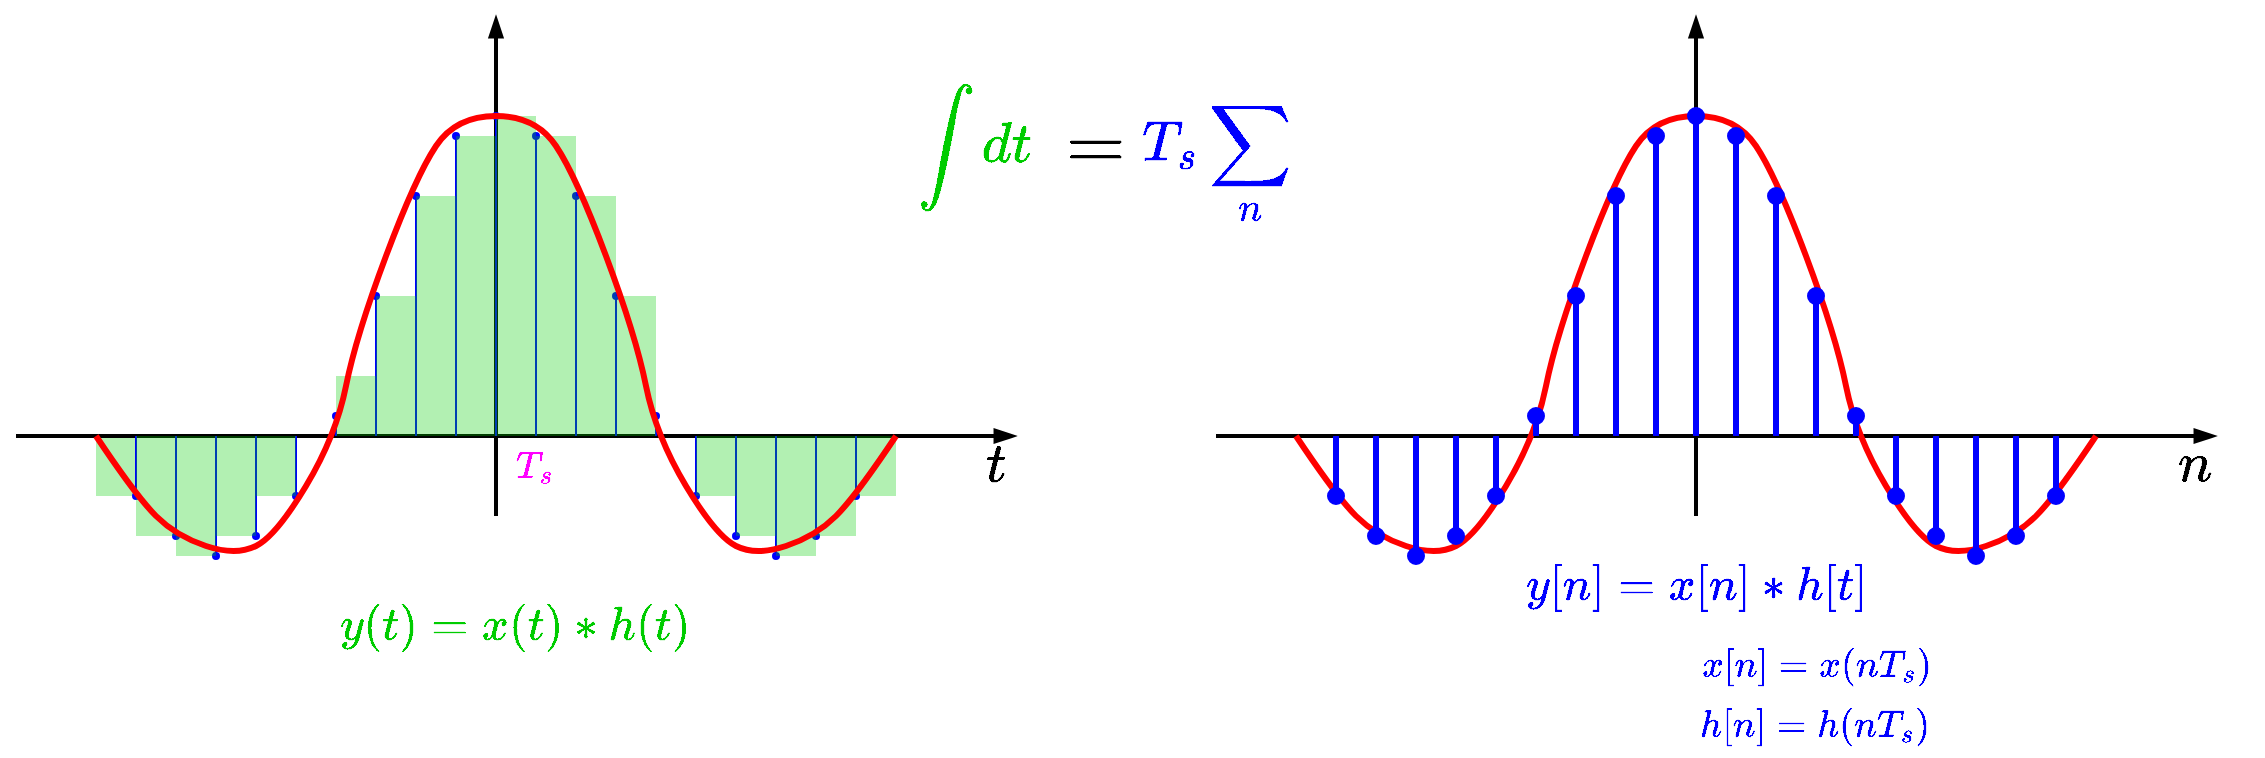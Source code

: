 <mxfile version="28.0.6">
  <diagram name="Page-1" id="iw7caXtn3NFkWfniOaT9">
    <mxGraphModel dx="1677" dy="2103" grid="1" gridSize="10" guides="1" tooltips="1" connect="1" arrows="1" fold="1" page="1" pageScale="1" pageWidth="850" pageHeight="1100" math="1" shadow="0">
      <root>
        <mxCell id="0" />
        <mxCell id="1" parent="0" />
        <mxCell id="Ta42sJbfAk6aiund59AM-14" value="" style="endArrow=blockThin;html=1;rounded=0;endFill=1;strokeWidth=2;" edge="1" parent="1">
          <mxGeometry width="50" height="50" relative="1" as="geometry">
            <mxPoint x="620" y="160" as="sourcePoint" />
            <mxPoint x="1120" y="160" as="targetPoint" />
          </mxGeometry>
        </mxCell>
        <mxCell id="Ta42sJbfAk6aiund59AM-15" value="" style="endArrow=blockThin;html=1;rounded=0;endFill=1;strokeWidth=2;" edge="1" parent="1">
          <mxGeometry width="50" height="50" relative="1" as="geometry">
            <mxPoint x="860" y="200" as="sourcePoint" />
            <mxPoint x="860" y="-50" as="targetPoint" />
          </mxGeometry>
        </mxCell>
        <mxCell id="Ta42sJbfAk6aiund59AM-16" value="" style="curved=1;endArrow=none;html=1;rounded=0;endFill=0;strokeWidth=3;strokeColor=#FF0000;" edge="1" parent="1">
          <mxGeometry width="50" height="50" relative="1" as="geometry">
            <mxPoint x="860" as="sourcePoint" />
            <mxPoint x="1060" y="160" as="targetPoint" />
            <Array as="points">
              <mxPoint x="880" />
              <mxPoint x="900" y="30" />
              <mxPoint x="930" y="110" />
              <mxPoint x="940" y="160" />
              <mxPoint x="970" y="210" />
              <mxPoint x="990" y="220" />
              <mxPoint x="1020" y="210" />
              <mxPoint x="1040" y="190" />
            </Array>
          </mxGeometry>
        </mxCell>
        <mxCell id="Ta42sJbfAk6aiund59AM-17" value="" style="curved=1;endArrow=none;html=1;rounded=0;endFill=0;strokeWidth=3;strokeColor=#FF0000;" edge="1" parent="1">
          <mxGeometry width="50" height="50" relative="1" as="geometry">
            <mxPoint x="860" as="sourcePoint" />
            <mxPoint x="660" y="160" as="targetPoint" />
            <Array as="points">
              <mxPoint x="840" />
              <mxPoint x="820" y="30" />
              <mxPoint x="790" y="110" />
              <mxPoint x="780" y="160" />
              <mxPoint x="750" y="210" />
              <mxPoint x="730" y="220" />
              <mxPoint x="700" y="210" />
              <mxPoint x="680" y="190" />
            </Array>
          </mxGeometry>
        </mxCell>
        <mxCell id="Ta42sJbfAk6aiund59AM-23" value="" style="endArrow=oval;html=1;rounded=0;strokeColor=#0000FF;endFill=1;strokeWidth=3;" edge="1" parent="1">
          <mxGeometry width="50" height="50" relative="1" as="geometry">
            <mxPoint x="680" y="160" as="sourcePoint" />
            <mxPoint x="680" y="190" as="targetPoint" />
          </mxGeometry>
        </mxCell>
        <mxCell id="Ta42sJbfAk6aiund59AM-24" value="" style="endArrow=oval;html=1;rounded=0;strokeColor=#0000FF;endFill=1;strokeWidth=3;" edge="1" parent="1">
          <mxGeometry width="50" height="50" relative="1" as="geometry">
            <mxPoint x="700" y="160" as="sourcePoint" />
            <mxPoint x="700" y="210" as="targetPoint" />
          </mxGeometry>
        </mxCell>
        <mxCell id="Ta42sJbfAk6aiund59AM-25" value="" style="endArrow=oval;html=1;rounded=0;strokeColor=#0000FF;endFill=1;strokeWidth=3;" edge="1" parent="1">
          <mxGeometry width="50" height="50" relative="1" as="geometry">
            <mxPoint x="720" y="160" as="sourcePoint" />
            <mxPoint x="720" y="220" as="targetPoint" />
          </mxGeometry>
        </mxCell>
        <mxCell id="Ta42sJbfAk6aiund59AM-26" value="" style="endArrow=oval;html=1;rounded=0;strokeColor=#0000FF;endFill=1;strokeWidth=3;" edge="1" parent="1">
          <mxGeometry width="50" height="50" relative="1" as="geometry">
            <mxPoint x="740" y="160" as="sourcePoint" />
            <mxPoint x="740" y="210" as="targetPoint" />
          </mxGeometry>
        </mxCell>
        <mxCell id="Ta42sJbfAk6aiund59AM-28" value="" style="endArrow=oval;html=1;rounded=0;strokeColor=#0000FF;endFill=1;strokeWidth=3;" edge="1" parent="1">
          <mxGeometry width="50" height="50" relative="1" as="geometry">
            <mxPoint x="760" y="160" as="sourcePoint" />
            <mxPoint x="760" y="190" as="targetPoint" />
          </mxGeometry>
        </mxCell>
        <mxCell id="Ta42sJbfAk6aiund59AM-29" value="" style="endArrow=oval;html=1;rounded=0;strokeColor=#0000FF;endFill=1;strokeWidth=3;" edge="1" parent="1">
          <mxGeometry width="50" height="50" relative="1" as="geometry">
            <mxPoint x="800" y="160" as="sourcePoint" />
            <mxPoint x="800" y="90" as="targetPoint" />
          </mxGeometry>
        </mxCell>
        <mxCell id="Ta42sJbfAk6aiund59AM-30" value="" style="endArrow=oval;html=1;rounded=0;strokeColor=#0000FF;endFill=1;strokeWidth=3;" edge="1" parent="1">
          <mxGeometry width="50" height="50" relative="1" as="geometry">
            <mxPoint x="780" y="160" as="sourcePoint" />
            <mxPoint x="780" y="150" as="targetPoint" />
          </mxGeometry>
        </mxCell>
        <mxCell id="Ta42sJbfAk6aiund59AM-31" value="" style="endArrow=oval;html=1;rounded=0;strokeColor=#0000FF;endFill=1;strokeWidth=3;" edge="1" parent="1">
          <mxGeometry width="50" height="50" relative="1" as="geometry">
            <mxPoint x="820" y="160" as="sourcePoint" />
            <mxPoint x="820" y="40" as="targetPoint" />
          </mxGeometry>
        </mxCell>
        <mxCell id="Ta42sJbfAk6aiund59AM-32" value="" style="endArrow=oval;html=1;rounded=0;strokeColor=#0000FF;endFill=1;strokeWidth=3;" edge="1" parent="1">
          <mxGeometry width="50" height="50" relative="1" as="geometry">
            <mxPoint x="840" y="160" as="sourcePoint" />
            <mxPoint x="840" y="10" as="targetPoint" />
          </mxGeometry>
        </mxCell>
        <mxCell id="Ta42sJbfAk6aiund59AM-33" value="" style="endArrow=oval;html=1;rounded=0;strokeColor=#0000FF;endFill=1;strokeWidth=3;" edge="1" parent="1">
          <mxGeometry width="50" height="50" relative="1" as="geometry">
            <mxPoint x="860" y="160" as="sourcePoint" />
            <mxPoint x="860" as="targetPoint" />
          </mxGeometry>
        </mxCell>
        <mxCell id="Ta42sJbfAk6aiund59AM-56" value="" style="rounded=0;whiteSpace=wrap;html=1;fillColor=#00CC00;strokeColor=none;opacity=30;" vertex="1" parent="1">
          <mxGeometry x="60" y="160" width="20" height="30" as="geometry" />
        </mxCell>
        <mxCell id="Ta42sJbfAk6aiund59AM-35" value="" style="endArrow=oval;html=1;rounded=0;strokeColor=#0000FF;endFill=1;strokeWidth=3;" edge="1" parent="1">
          <mxGeometry width="50" height="50" relative="1" as="geometry">
            <mxPoint x="1040.0" y="160" as="sourcePoint" />
            <mxPoint x="1040.0" y="190" as="targetPoint" />
          </mxGeometry>
        </mxCell>
        <mxCell id="Ta42sJbfAk6aiund59AM-36" value="" style="endArrow=oval;html=1;rounded=0;strokeColor=#0000FF;endFill=1;strokeWidth=3;" edge="1" parent="1">
          <mxGeometry width="50" height="50" relative="1" as="geometry">
            <mxPoint x="1020.0" y="160" as="sourcePoint" />
            <mxPoint x="1020.0" y="210" as="targetPoint" />
          </mxGeometry>
        </mxCell>
        <mxCell id="Ta42sJbfAk6aiund59AM-37" value="" style="endArrow=oval;html=1;rounded=0;strokeColor=#0000FF;endFill=1;strokeWidth=3;" edge="1" parent="1">
          <mxGeometry width="50" height="50" relative="1" as="geometry">
            <mxPoint x="1000.0" y="160" as="sourcePoint" />
            <mxPoint x="1000.0" y="220" as="targetPoint" />
          </mxGeometry>
        </mxCell>
        <mxCell id="Ta42sJbfAk6aiund59AM-38" value="" style="endArrow=oval;html=1;rounded=0;strokeColor=#0000FF;endFill=1;strokeWidth=3;" edge="1" parent="1">
          <mxGeometry width="50" height="50" relative="1" as="geometry">
            <mxPoint x="980.0" y="160" as="sourcePoint" />
            <mxPoint x="980.0" y="210" as="targetPoint" />
          </mxGeometry>
        </mxCell>
        <mxCell id="Ta42sJbfAk6aiund59AM-39" value="" style="endArrow=oval;html=1;rounded=0;strokeColor=#0000FF;endFill=1;strokeWidth=3;" edge="1" parent="1">
          <mxGeometry width="50" height="50" relative="1" as="geometry">
            <mxPoint x="960.0" y="160" as="sourcePoint" />
            <mxPoint x="960.0" y="190" as="targetPoint" />
          </mxGeometry>
        </mxCell>
        <mxCell id="Ta42sJbfAk6aiund59AM-40" value="" style="endArrow=oval;html=1;rounded=0;strokeColor=#0000FF;endFill=1;strokeWidth=3;" edge="1" parent="1">
          <mxGeometry width="50" height="50" relative="1" as="geometry">
            <mxPoint x="920.0" y="160" as="sourcePoint" />
            <mxPoint x="920.0" y="90" as="targetPoint" />
          </mxGeometry>
        </mxCell>
        <mxCell id="Ta42sJbfAk6aiund59AM-41" value="" style="endArrow=oval;html=1;rounded=0;strokeColor=#0000FF;endFill=1;strokeWidth=3;" edge="1" parent="1">
          <mxGeometry width="50" height="50" relative="1" as="geometry">
            <mxPoint x="940.0" y="160" as="sourcePoint" />
            <mxPoint x="940.0" y="150" as="targetPoint" />
          </mxGeometry>
        </mxCell>
        <mxCell id="Ta42sJbfAk6aiund59AM-42" value="" style="endArrow=oval;html=1;rounded=0;strokeColor=#0000FF;endFill=1;strokeWidth=3;" edge="1" parent="1">
          <mxGeometry width="50" height="50" relative="1" as="geometry">
            <mxPoint x="900.0" y="160" as="sourcePoint" />
            <mxPoint x="900.0" y="40" as="targetPoint" />
          </mxGeometry>
        </mxCell>
        <mxCell id="Ta42sJbfAk6aiund59AM-43" value="" style="endArrow=oval;html=1;rounded=0;strokeColor=#0000FF;endFill=1;strokeWidth=3;" edge="1" parent="1">
          <mxGeometry width="50" height="50" relative="1" as="geometry">
            <mxPoint x="880.0" y="160" as="sourcePoint" />
            <mxPoint x="880.0" y="10" as="targetPoint" />
          </mxGeometry>
        </mxCell>
        <mxCell id="Ta42sJbfAk6aiund59AM-57" value="" style="endArrow=blockThin;html=1;rounded=0;endFill=1;strokeWidth=2;" edge="1" parent="1">
          <mxGeometry width="50" height="50" relative="1" as="geometry">
            <mxPoint x="20" y="160" as="sourcePoint" />
            <mxPoint x="520" y="160" as="targetPoint" />
          </mxGeometry>
        </mxCell>
        <mxCell id="Ta42sJbfAk6aiund59AM-58" value="" style="endArrow=blockThin;html=1;rounded=0;endFill=1;strokeWidth=2;" edge="1" parent="1">
          <mxGeometry width="50" height="50" relative="1" as="geometry">
            <mxPoint x="260" y="200" as="sourcePoint" />
            <mxPoint x="260" y="-50" as="targetPoint" />
          </mxGeometry>
        </mxCell>
        <mxCell id="Ta42sJbfAk6aiund59AM-61" value="" style="endArrow=oval;html=1;rounded=0;strokeColor=#0000FF;endFill=1;strokeWidth=1;endSize=3;" edge="1" parent="1">
          <mxGeometry width="50" height="50" relative="1" as="geometry">
            <mxPoint x="80" y="160" as="sourcePoint" />
            <mxPoint x="80" y="190" as="targetPoint" />
          </mxGeometry>
        </mxCell>
        <mxCell id="Ta42sJbfAk6aiund59AM-62" value="" style="endArrow=oval;html=1;rounded=0;strokeColor=#0000FF;endFill=1;strokeWidth=1;endSize=3;" edge="1" parent="1">
          <mxGeometry width="50" height="50" relative="1" as="geometry">
            <mxPoint x="100" y="160" as="sourcePoint" />
            <mxPoint x="100" y="210" as="targetPoint" />
          </mxGeometry>
        </mxCell>
        <mxCell id="Ta42sJbfAk6aiund59AM-63" value="" style="endArrow=oval;html=1;rounded=0;strokeColor=#0000FF;endFill=1;strokeWidth=1;endSize=3;" edge="1" parent="1">
          <mxGeometry width="50" height="50" relative="1" as="geometry">
            <mxPoint x="120" y="160" as="sourcePoint" />
            <mxPoint x="120" y="220" as="targetPoint" />
          </mxGeometry>
        </mxCell>
        <mxCell id="Ta42sJbfAk6aiund59AM-64" value="" style="endArrow=oval;html=1;rounded=0;strokeColor=#0000FF;endFill=1;strokeWidth=1;endSize=3;" edge="1" parent="1">
          <mxGeometry width="50" height="50" relative="1" as="geometry">
            <mxPoint x="140" y="160" as="sourcePoint" />
            <mxPoint x="140" y="210" as="targetPoint" />
          </mxGeometry>
        </mxCell>
        <mxCell id="Ta42sJbfAk6aiund59AM-65" value="" style="endArrow=oval;html=1;rounded=0;strokeColor=#0000FF;endFill=1;strokeWidth=1;endSize=3;" edge="1" parent="1">
          <mxGeometry width="50" height="50" relative="1" as="geometry">
            <mxPoint x="160" y="160" as="sourcePoint" />
            <mxPoint x="160" y="190" as="targetPoint" />
          </mxGeometry>
        </mxCell>
        <mxCell id="Ta42sJbfAk6aiund59AM-66" value="" style="endArrow=oval;html=1;rounded=0;strokeColor=#0000FF;endFill=1;strokeWidth=1;endSize=3;" edge="1" parent="1">
          <mxGeometry width="50" height="50" relative="1" as="geometry">
            <mxPoint x="200" y="160" as="sourcePoint" />
            <mxPoint x="200" y="90" as="targetPoint" />
          </mxGeometry>
        </mxCell>
        <mxCell id="Ta42sJbfAk6aiund59AM-67" value="" style="endArrow=oval;html=1;rounded=0;strokeColor=#0000FF;endFill=1;strokeWidth=1;endSize=3;" edge="1" parent="1">
          <mxGeometry width="50" height="50" relative="1" as="geometry">
            <mxPoint x="180" y="160" as="sourcePoint" />
            <mxPoint x="180" y="150" as="targetPoint" />
          </mxGeometry>
        </mxCell>
        <mxCell id="Ta42sJbfAk6aiund59AM-68" value="" style="endArrow=oval;html=1;rounded=0;strokeColor=#0000FF;endFill=1;strokeWidth=1;endSize=3;" edge="1" parent="1">
          <mxGeometry width="50" height="50" relative="1" as="geometry">
            <mxPoint x="220" y="160" as="sourcePoint" />
            <mxPoint x="220" y="40" as="targetPoint" />
          </mxGeometry>
        </mxCell>
        <mxCell id="Ta42sJbfAk6aiund59AM-69" value="" style="endArrow=oval;html=1;rounded=0;strokeColor=#0000FF;endFill=1;strokeWidth=1;endSize=3;" edge="1" parent="1">
          <mxGeometry width="50" height="50" relative="1" as="geometry">
            <mxPoint x="240" y="160" as="sourcePoint" />
            <mxPoint x="240" y="10" as="targetPoint" />
          </mxGeometry>
        </mxCell>
        <mxCell id="Ta42sJbfAk6aiund59AM-70" value="" style="endArrow=oval;html=1;rounded=0;strokeColor=#0000FF;endFill=1;strokeWidth=1;endSize=3;" edge="1" parent="1">
          <mxGeometry width="50" height="50" relative="1" as="geometry">
            <mxPoint x="260" y="160" as="sourcePoint" />
            <mxPoint x="260" as="targetPoint" />
          </mxGeometry>
        </mxCell>
        <mxCell id="Ta42sJbfAk6aiund59AM-71" value="" style="endArrow=oval;html=1;rounded=0;strokeColor=#0000FF;endFill=1;strokeWidth=1;endSize=3;" edge="1" parent="1">
          <mxGeometry width="50" height="50" relative="1" as="geometry">
            <mxPoint x="440.0" y="160" as="sourcePoint" />
            <mxPoint x="440.0" y="190" as="targetPoint" />
          </mxGeometry>
        </mxCell>
        <mxCell id="Ta42sJbfAk6aiund59AM-72" value="" style="endArrow=oval;html=1;rounded=0;strokeColor=#0000FF;endFill=1;strokeWidth=1;endSize=3;" edge="1" parent="1">
          <mxGeometry width="50" height="50" relative="1" as="geometry">
            <mxPoint x="420.0" y="160" as="sourcePoint" />
            <mxPoint x="420.0" y="210" as="targetPoint" />
          </mxGeometry>
        </mxCell>
        <mxCell id="Ta42sJbfAk6aiund59AM-73" value="" style="endArrow=oval;html=1;rounded=0;strokeColor=#0000FF;endFill=1;strokeWidth=1;endSize=3;" edge="1" parent="1">
          <mxGeometry width="50" height="50" relative="1" as="geometry">
            <mxPoint x="400.0" y="160" as="sourcePoint" />
            <mxPoint x="400.0" y="220" as="targetPoint" />
          </mxGeometry>
        </mxCell>
        <mxCell id="Ta42sJbfAk6aiund59AM-74" value="" style="endArrow=oval;html=1;rounded=0;strokeColor=#0000FF;endFill=1;strokeWidth=1;endSize=3;" edge="1" parent="1">
          <mxGeometry width="50" height="50" relative="1" as="geometry">
            <mxPoint x="380.0" y="160" as="sourcePoint" />
            <mxPoint x="380.0" y="210" as="targetPoint" />
          </mxGeometry>
        </mxCell>
        <mxCell id="Ta42sJbfAk6aiund59AM-75" value="" style="endArrow=oval;html=1;rounded=0;strokeColor=#0000FF;endFill=1;strokeWidth=1;endSize=3;" edge="1" parent="1">
          <mxGeometry width="50" height="50" relative="1" as="geometry">
            <mxPoint x="360.0" y="160" as="sourcePoint" />
            <mxPoint x="360.0" y="190" as="targetPoint" />
          </mxGeometry>
        </mxCell>
        <mxCell id="Ta42sJbfAk6aiund59AM-76" value="" style="endArrow=oval;html=1;rounded=0;strokeColor=#0000FF;endFill=1;strokeWidth=1;endSize=3;" edge="1" parent="1">
          <mxGeometry width="50" height="50" relative="1" as="geometry">
            <mxPoint x="320.0" y="160" as="sourcePoint" />
            <mxPoint x="320.0" y="90" as="targetPoint" />
          </mxGeometry>
        </mxCell>
        <mxCell id="Ta42sJbfAk6aiund59AM-77" value="" style="endArrow=oval;html=1;rounded=0;strokeColor=#0000FF;endFill=1;strokeWidth=1;endSize=3;" edge="1" parent="1">
          <mxGeometry width="50" height="50" relative="1" as="geometry">
            <mxPoint x="340.0" y="160" as="sourcePoint" />
            <mxPoint x="340.0" y="150" as="targetPoint" />
          </mxGeometry>
        </mxCell>
        <mxCell id="Ta42sJbfAk6aiund59AM-78" value="" style="endArrow=oval;html=1;rounded=0;strokeColor=#0000FF;endFill=1;strokeWidth=1;endSize=3;" edge="1" parent="1">
          <mxGeometry width="50" height="50" relative="1" as="geometry">
            <mxPoint x="300.0" y="160" as="sourcePoint" />
            <mxPoint x="300.0" y="40" as="targetPoint" />
          </mxGeometry>
        </mxCell>
        <mxCell id="Ta42sJbfAk6aiund59AM-79" value="" style="endArrow=oval;html=1;rounded=0;strokeColor=#0000FF;endFill=1;strokeWidth=1;endSize=3;" edge="1" parent="1">
          <mxGeometry width="50" height="50" relative="1" as="geometry">
            <mxPoint x="280.0" y="160" as="sourcePoint" />
            <mxPoint x="280.0" y="10" as="targetPoint" />
          </mxGeometry>
        </mxCell>
        <mxCell id="Ta42sJbfAk6aiund59AM-80" value="" style="rounded=0;whiteSpace=wrap;html=1;fillColor=#00CC00;strokeColor=none;opacity=30;" vertex="1" parent="1">
          <mxGeometry x="80" y="160" width="20" height="50" as="geometry" />
        </mxCell>
        <mxCell id="Ta42sJbfAk6aiund59AM-83" value="" style="rounded=0;whiteSpace=wrap;html=1;fillColor=#00CC00;strokeColor=none;opacity=30;" vertex="1" parent="1">
          <mxGeometry x="100" y="160" width="20" height="60" as="geometry" />
        </mxCell>
        <mxCell id="Ta42sJbfAk6aiund59AM-84" value="" style="rounded=0;whiteSpace=wrap;html=1;fillColor=#00CC00;strokeColor=none;opacity=30;" vertex="1" parent="1">
          <mxGeometry x="120" y="160" width="20" height="50" as="geometry" />
        </mxCell>
        <mxCell id="Ta42sJbfAk6aiund59AM-85" value="" style="rounded=0;whiteSpace=wrap;html=1;fillColor=#00CC00;strokeColor=none;opacity=30;" vertex="1" parent="1">
          <mxGeometry x="140" y="160" width="20" height="30" as="geometry" />
        </mxCell>
        <mxCell id="Ta42sJbfAk6aiund59AM-86" value="" style="rounded=0;whiteSpace=wrap;html=1;fillColor=#00CC00;strokeColor=none;opacity=30;" vertex="1" parent="1">
          <mxGeometry x="180" y="130" width="20" height="30" as="geometry" />
        </mxCell>
        <mxCell id="Ta42sJbfAk6aiund59AM-87" value="" style="rounded=0;whiteSpace=wrap;html=1;fillColor=#00CC00;strokeColor=none;opacity=30;" vertex="1" parent="1">
          <mxGeometry x="200" y="90" width="20" height="70" as="geometry" />
        </mxCell>
        <mxCell id="Ta42sJbfAk6aiund59AM-88" value="" style="rounded=0;whiteSpace=wrap;html=1;fillColor=#00CC00;strokeColor=none;opacity=30;" vertex="1" parent="1">
          <mxGeometry x="220" y="40" width="20" height="120" as="geometry" />
        </mxCell>
        <mxCell id="Ta42sJbfAk6aiund59AM-89" value="" style="rounded=0;whiteSpace=wrap;html=1;fillColor=#00CC00;strokeColor=none;opacity=30;" vertex="1" parent="1">
          <mxGeometry x="240" y="10" width="20" height="150" as="geometry" />
        </mxCell>
        <mxCell id="Ta42sJbfAk6aiund59AM-90" value="" style="rounded=0;whiteSpace=wrap;html=1;fillColor=#00CC00;strokeColor=none;opacity=30;" vertex="1" parent="1">
          <mxGeometry x="260" width="20" height="160" as="geometry" />
        </mxCell>
        <mxCell id="Ta42sJbfAk6aiund59AM-93" value="" style="rounded=0;whiteSpace=wrap;html=1;fillColor=#00CC00;strokeColor=none;opacity=30;" vertex="1" parent="1">
          <mxGeometry x="280" y="10" width="20" height="150" as="geometry" />
        </mxCell>
        <mxCell id="Ta42sJbfAk6aiund59AM-94" value="" style="rounded=0;whiteSpace=wrap;html=1;fillColor=#00CC00;strokeColor=none;opacity=30;" vertex="1" parent="1">
          <mxGeometry x="300" y="40" width="20" height="120" as="geometry" />
        </mxCell>
        <mxCell id="Ta42sJbfAk6aiund59AM-95" value="" style="rounded=0;whiteSpace=wrap;html=1;fillColor=#00CC00;strokeColor=none;opacity=30;" vertex="1" parent="1">
          <mxGeometry x="320" y="90" width="20" height="70" as="geometry" />
        </mxCell>
        <mxCell id="Ta42sJbfAk6aiund59AM-97" value="" style="rounded=0;whiteSpace=wrap;html=1;fillColor=#00CC00;strokeColor=none;opacity=30;" vertex="1" parent="1">
          <mxGeometry x="360" y="160" width="20" height="30" as="geometry" />
        </mxCell>
        <mxCell id="Ta42sJbfAk6aiund59AM-98" value="" style="rounded=0;whiteSpace=wrap;html=1;fillColor=#00CC00;strokeColor=none;opacity=30;" vertex="1" parent="1">
          <mxGeometry x="380" y="160" width="20" height="50" as="geometry" />
        </mxCell>
        <mxCell id="Ta42sJbfAk6aiund59AM-99" value="" style="rounded=0;whiteSpace=wrap;html=1;fillColor=#00CC00;strokeColor=none;opacity=30;" vertex="1" parent="1">
          <mxGeometry x="400" y="160" width="20" height="60" as="geometry" />
        </mxCell>
        <mxCell id="Ta42sJbfAk6aiund59AM-100" value="" style="rounded=0;whiteSpace=wrap;html=1;fillColor=#00CC00;strokeColor=none;opacity=30;" vertex="1" parent="1">
          <mxGeometry x="420" y="160" width="20" height="50" as="geometry" />
        </mxCell>
        <mxCell id="Ta42sJbfAk6aiund59AM-101" value="" style="rounded=0;whiteSpace=wrap;html=1;fillColor=#00CC00;strokeColor=none;opacity=30;" vertex="1" parent="1">
          <mxGeometry x="440" y="160" width="20" height="30" as="geometry" />
        </mxCell>
        <mxCell id="Ta42sJbfAk6aiund59AM-103" value="&lt;font style=&quot;font-size: 24px; color: rgb(0, 204, 0);&quot;&gt;$$\int dt$$&lt;/font&gt;" style="text;html=1;align=center;verticalAlign=middle;whiteSpace=wrap;rounded=0;" vertex="1" parent="1">
          <mxGeometry x="470" width="60" height="30" as="geometry" />
        </mxCell>
        <mxCell id="Ta42sJbfAk6aiund59AM-104" value="&lt;font style=&quot;font-size: 24px; color: rgb(0, 0, 255);&quot;&gt;$$T_s\sum_n$$&lt;/font&gt;" style="text;html=1;align=center;verticalAlign=middle;whiteSpace=wrap;rounded=0;" vertex="1" parent="1">
          <mxGeometry x="590" y="10" width="60" height="30" as="geometry" />
        </mxCell>
        <mxCell id="Ta42sJbfAk6aiund59AM-105" value="&lt;font style=&quot;color: rgb(0, 0, 0); font-size: 32px;&quot;&gt;&lt;b style=&quot;&quot;&gt;$$=$$&lt;/b&gt;&lt;/font&gt;" style="text;html=1;align=center;verticalAlign=middle;whiteSpace=wrap;rounded=0;" vertex="1" parent="1">
          <mxGeometry x="530" width="60" height="30" as="geometry" />
        </mxCell>
        <mxCell id="Ta42sJbfAk6aiund59AM-59" value="" style="curved=1;endArrow=none;html=1;rounded=0;endFill=0;strokeWidth=3;strokeColor=#FF0000;" edge="1" parent="1">
          <mxGeometry width="50" height="50" relative="1" as="geometry">
            <mxPoint x="260" as="sourcePoint" />
            <mxPoint x="460" y="160" as="targetPoint" />
            <Array as="points">
              <mxPoint x="280" />
              <mxPoint x="300" y="30" />
              <mxPoint x="330" y="110" />
              <mxPoint x="340" y="160" />
              <mxPoint x="370" y="210" />
              <mxPoint x="390" y="220" />
              <mxPoint x="420" y="210" />
              <mxPoint x="440" y="190" />
            </Array>
          </mxGeometry>
        </mxCell>
        <mxCell id="Ta42sJbfAk6aiund59AM-60" value="" style="curved=1;endArrow=none;html=1;rounded=0;endFill=0;strokeWidth=3;strokeColor=#FF0000;" edge="1" parent="1">
          <mxGeometry width="50" height="50" relative="1" as="geometry">
            <mxPoint x="260" as="sourcePoint" />
            <mxPoint x="60" y="160" as="targetPoint" />
            <Array as="points">
              <mxPoint x="240" />
              <mxPoint x="220" y="30" />
              <mxPoint x="190" y="110" />
              <mxPoint x="180" y="160" />
              <mxPoint x="150" y="210" />
              <mxPoint x="130" y="220" />
              <mxPoint x="100" y="210" />
              <mxPoint x="80" y="190" />
            </Array>
          </mxGeometry>
        </mxCell>
        <mxCell id="Ta42sJbfAk6aiund59AM-106" value="&lt;font style=&quot;font-size: 24px; color: rgb(0, 0, 0);&quot;&gt;$$t$$&lt;/font&gt;" style="text;html=1;align=center;verticalAlign=middle;whiteSpace=wrap;rounded=0;" vertex="1" parent="1">
          <mxGeometry x="480" y="160" width="60" height="30" as="geometry" />
        </mxCell>
        <mxCell id="Ta42sJbfAk6aiund59AM-107" value="&lt;font style=&quot;font-size: 24px; color: rgb(0, 0, 0);&quot;&gt;$$n$$&lt;/font&gt;" style="text;html=1;align=center;verticalAlign=middle;whiteSpace=wrap;rounded=0;" vertex="1" parent="1">
          <mxGeometry x="1080" y="160" width="60" height="30" as="geometry" />
        </mxCell>
        <mxCell id="Ta42sJbfAk6aiund59AM-108" value="&lt;font style=&quot;font-size: 16px; color: rgb(255, 0, 255);&quot;&gt;$$T_s$$&lt;/font&gt;" style="text;html=1;align=center;verticalAlign=middle;whiteSpace=wrap;rounded=0;" vertex="1" parent="1">
          <mxGeometry x="250" y="160" width="60" height="30" as="geometry" />
        </mxCell>
        <mxCell id="Ta42sJbfAk6aiund59AM-109" value="&lt;font style=&quot;color: rgb(0, 204, 0); font-size: 20px;&quot;&gt;$$y(t)=x(t)*h(t)$$&lt;/font&gt;" style="text;html=1;align=center;verticalAlign=middle;whiteSpace=wrap;rounded=0;" vertex="1" parent="1">
          <mxGeometry x="240" y="240" width="60" height="30" as="geometry" />
        </mxCell>
        <mxCell id="Ta42sJbfAk6aiund59AM-110" value="&lt;font style=&quot;color: rgb(0, 0, 255); font-size: 20px;&quot;&gt;$$y[n]=x[n]*h[t]$$&lt;/font&gt;" style="text;html=1;align=center;verticalAlign=middle;whiteSpace=wrap;rounded=0;" vertex="1" parent="1">
          <mxGeometry x="830" y="220" width="60" height="30" as="geometry" />
        </mxCell>
        <mxCell id="Ta42sJbfAk6aiund59AM-111" value="&lt;font style=&quot;color: rgb(0, 0, 255); font-size: 16px;&quot;&gt;$$x[n]=x(nT_s)$$&lt;/font&gt;" style="text;html=1;align=center;verticalAlign=middle;whiteSpace=wrap;rounded=0;" vertex="1" parent="1">
          <mxGeometry x="890" y="260" width="60" height="30" as="geometry" />
        </mxCell>
        <mxCell id="Ta42sJbfAk6aiund59AM-113" value="&lt;font style=&quot;color: rgb(0, 0, 255); font-size: 16px;&quot;&gt;$$h[n]=h(nT_s)$$&lt;/font&gt;" style="text;html=1;align=center;verticalAlign=middle;whiteSpace=wrap;rounded=0;" vertex="1" parent="1">
          <mxGeometry x="890" y="290" width="60" height="30" as="geometry" />
        </mxCell>
      </root>
    </mxGraphModel>
  </diagram>
</mxfile>
